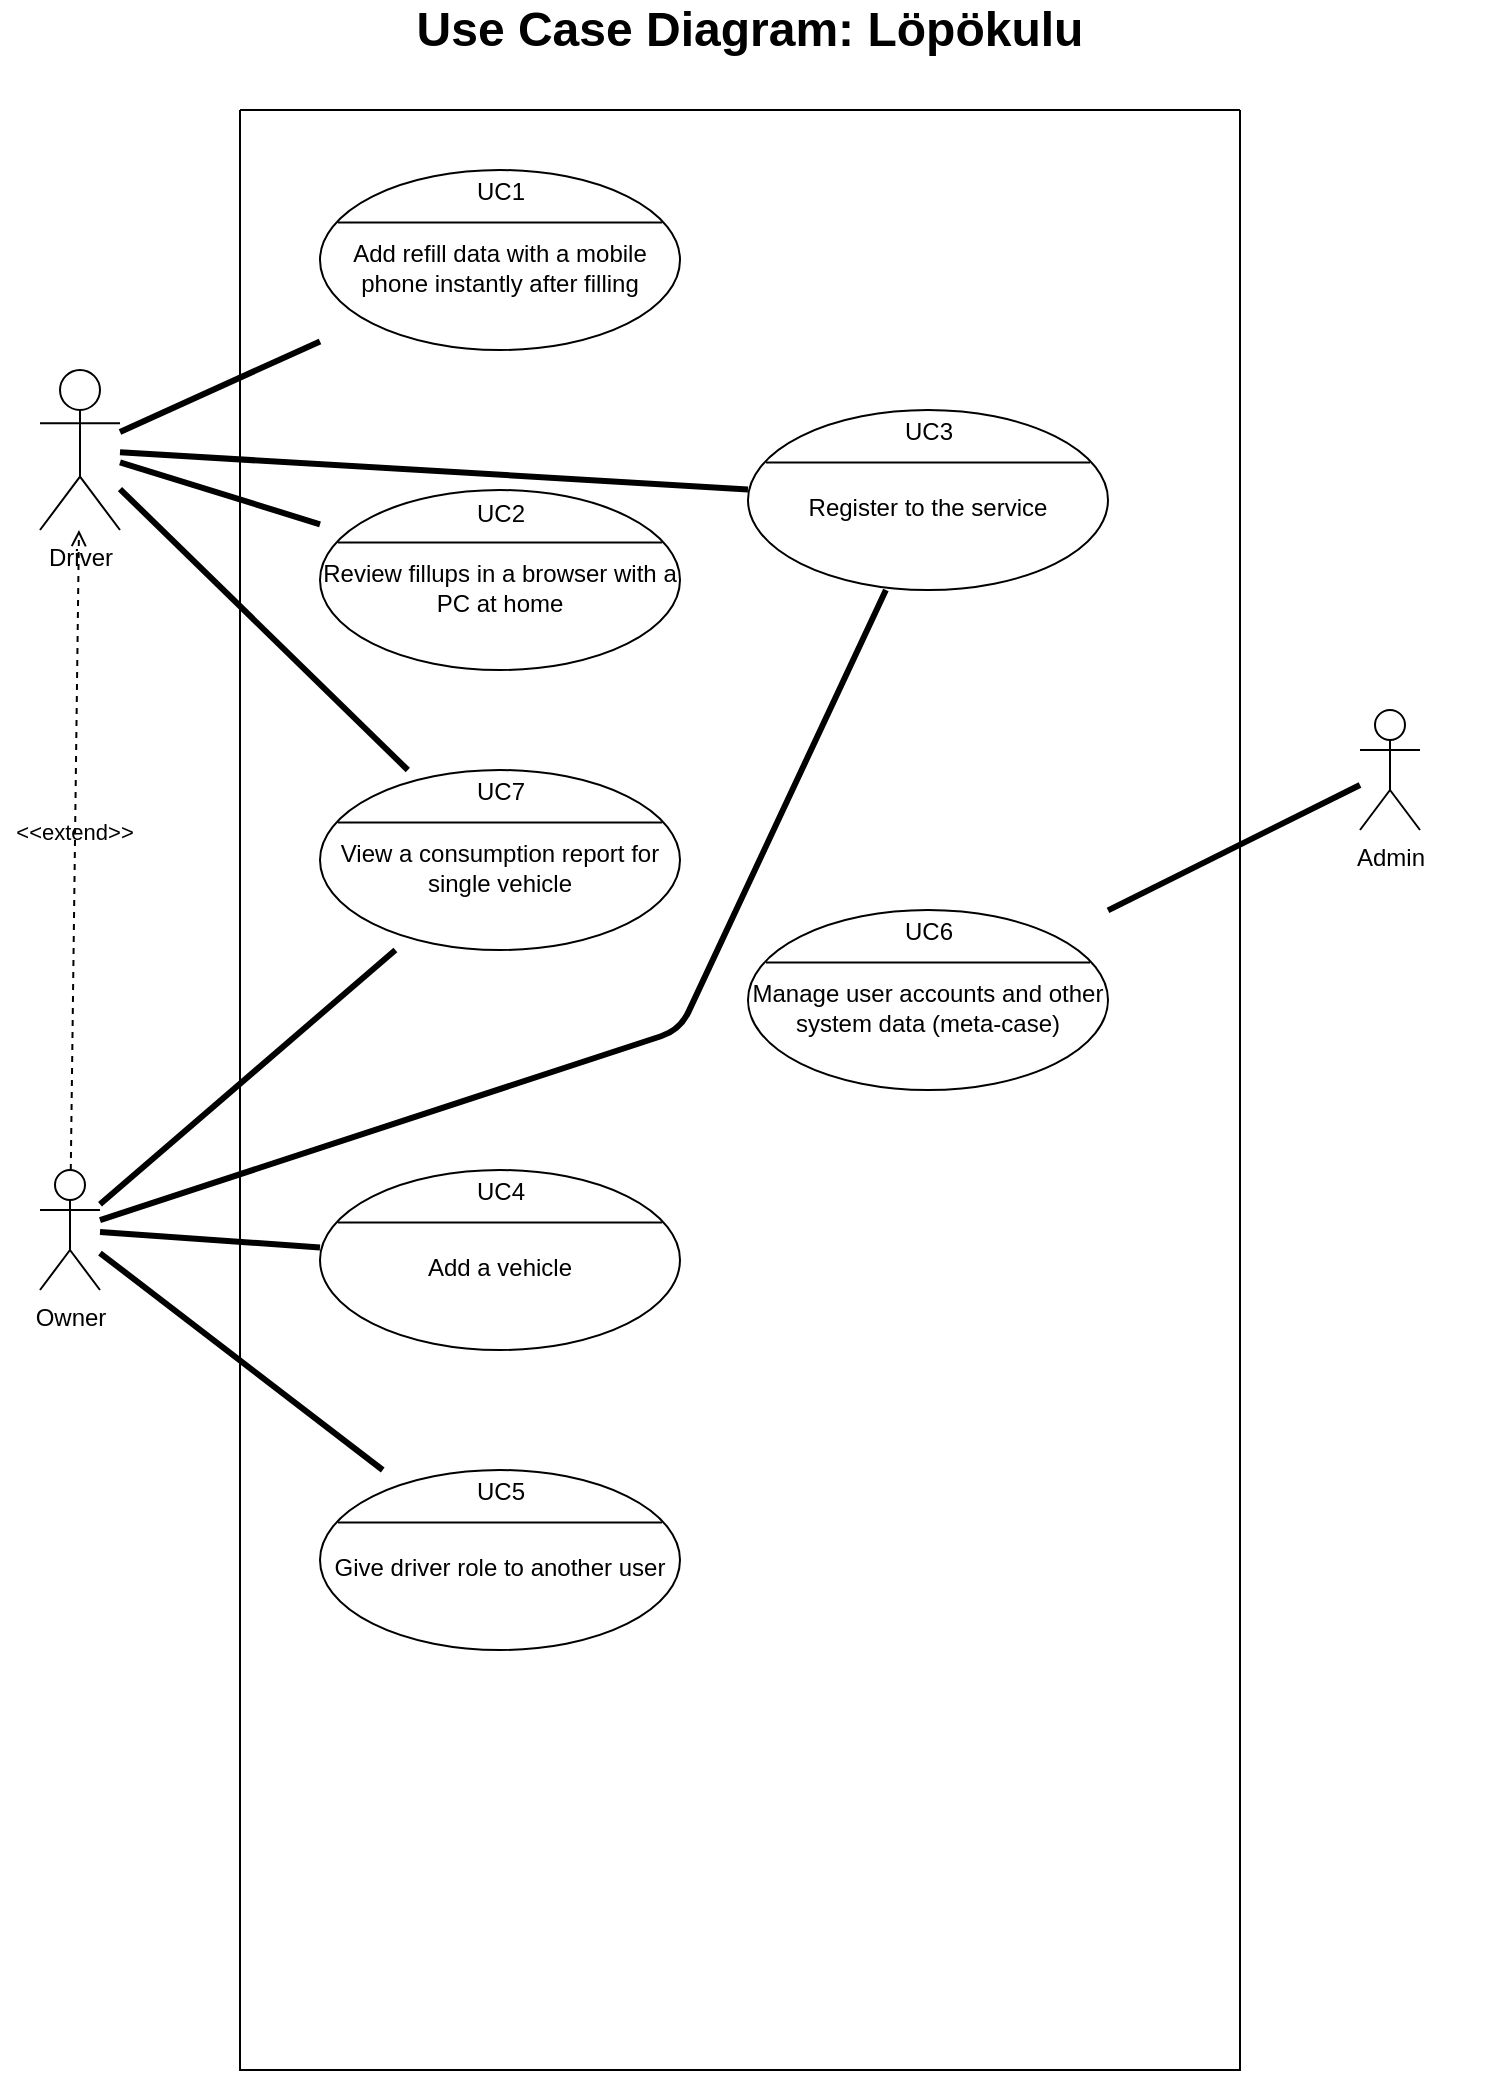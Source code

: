 <mxfile version="15.2.9" type="github">
  <diagram id="Hj7Q_Jciw4nzZQ8Qi_2c" name="Page-1">
    <mxGraphModel dx="1619" dy="1134" grid="1" gridSize="10" guides="1" tooltips="1" connect="1" arrows="1" fold="1" page="1" pageScale="1" pageWidth="827" pageHeight="1169" math="0" shadow="0">
      <root>
        <mxCell id="0" />
        <mxCell id="1" parent="0" />
        <mxCell id="A2cVZQFBHPuvANkPRbIw-1" value="" style="swimlane;startSize=0;" parent="1" vertex="1">
          <mxGeometry x="160" y="80" width="500" height="980" as="geometry" />
        </mxCell>
        <mxCell id="GTZ52rKqXmYIKtmkYB2n-2" value="" style="shape=ellipse;container=1;horizontal=1;horizontalStack=0;resizeParent=1;resizeParentMax=0;resizeLast=0;html=1;dashed=0;collapsible=0;" vertex="1" parent="A2cVZQFBHPuvANkPRbIw-1">
          <mxGeometry x="40" y="30" width="180" height="90" as="geometry" />
        </mxCell>
        <mxCell id="GTZ52rKqXmYIKtmkYB2n-3" value="UC1" style="html=1;strokeColor=none;fillColor=none;align=center;verticalAlign=middle;rotatable=0;" vertex="1" parent="GTZ52rKqXmYIKtmkYB2n-2">
          <mxGeometry width="180" height="22.5" as="geometry" />
        </mxCell>
        <mxCell id="GTZ52rKqXmYIKtmkYB2n-4" value="" style="line;strokeWidth=1;fillColor=none;rotatable=0;labelPosition=right;points=[];portConstraint=eastwest;dashed=0;resizeWidth=1;" vertex="1" parent="GTZ52rKqXmYIKtmkYB2n-2">
          <mxGeometry x="9" y="22.5" width="162" height="7.5" as="geometry" />
        </mxCell>
        <mxCell id="GTZ52rKqXmYIKtmkYB2n-5" value="Add refill data with a mobile phone instantly after filling" style="text;html=1;align=center;verticalAlign=middle;rotatable=0;whiteSpace=wrap;" vertex="1" parent="GTZ52rKqXmYIKtmkYB2n-2">
          <mxGeometry y="30.0" width="180" height="37.5" as="geometry" />
        </mxCell>
        <mxCell id="GTZ52rKqXmYIKtmkYB2n-8" value="" style="shape=ellipse;container=1;horizontal=1;horizontalStack=0;resizeParent=1;resizeParentMax=0;resizeLast=0;html=1;dashed=0;collapsible=0;" vertex="1" parent="A2cVZQFBHPuvANkPRbIw-1">
          <mxGeometry x="40" y="190" width="180" height="90" as="geometry" />
        </mxCell>
        <mxCell id="GTZ52rKqXmYIKtmkYB2n-9" value="UC2" style="html=1;strokeColor=none;fillColor=none;align=center;verticalAlign=middle;rotatable=0;" vertex="1" parent="GTZ52rKqXmYIKtmkYB2n-8">
          <mxGeometry y="1" width="180" height="22.5" as="geometry" />
        </mxCell>
        <mxCell id="GTZ52rKqXmYIKtmkYB2n-10" value="" style="line;strokeWidth=1;fillColor=none;rotatable=0;labelPosition=right;points=[];portConstraint=eastwest;dashed=0;resizeWidth=1;" vertex="1" parent="GTZ52rKqXmYIKtmkYB2n-8">
          <mxGeometry x="9" y="22.5" width="162" height="7.5" as="geometry" />
        </mxCell>
        <mxCell id="GTZ52rKqXmYIKtmkYB2n-11" value="Review fillups in a browser with a PC at home" style="text;html=1;align=center;verticalAlign=middle;rotatable=0;whiteSpace=wrap;" vertex="1" parent="GTZ52rKqXmYIKtmkYB2n-8">
          <mxGeometry y="30.0" width="180" height="37.5" as="geometry" />
        </mxCell>
        <mxCell id="GTZ52rKqXmYIKtmkYB2n-17" value="" style="shape=ellipse;container=1;horizontal=1;horizontalStack=0;resizeParent=1;resizeParentMax=0;resizeLast=0;html=1;dashed=0;collapsible=0;" vertex="1" parent="A2cVZQFBHPuvANkPRbIw-1">
          <mxGeometry x="254" y="150" width="180" height="90" as="geometry" />
        </mxCell>
        <mxCell id="GTZ52rKqXmYIKtmkYB2n-18" value="UC3" style="html=1;strokeColor=none;fillColor=none;align=center;verticalAlign=middle;rotatable=0;" vertex="1" parent="GTZ52rKqXmYIKtmkYB2n-17">
          <mxGeometry width="180" height="22.5" as="geometry" />
        </mxCell>
        <mxCell id="GTZ52rKqXmYIKtmkYB2n-19" value="" style="line;strokeWidth=1;fillColor=none;rotatable=0;labelPosition=right;points=[];portConstraint=eastwest;dashed=0;resizeWidth=1;" vertex="1" parent="GTZ52rKqXmYIKtmkYB2n-17">
          <mxGeometry x="9" y="22.5" width="162" height="7.5" as="geometry" />
        </mxCell>
        <mxCell id="GTZ52rKqXmYIKtmkYB2n-20" value="Register to the service" style="text;html=1;align=center;verticalAlign=middle;rotatable=0;whiteSpace=wrap;" vertex="1" parent="GTZ52rKqXmYIKtmkYB2n-17">
          <mxGeometry y="30.0" width="180" height="37.5" as="geometry" />
        </mxCell>
        <mxCell id="GTZ52rKqXmYIKtmkYB2n-21" value="" style="shape=ellipse;container=1;horizontal=1;horizontalStack=0;resizeParent=1;resizeParentMax=0;resizeLast=0;html=1;dashed=0;collapsible=0;" vertex="1" parent="A2cVZQFBHPuvANkPRbIw-1">
          <mxGeometry x="40" y="530" width="180" height="90" as="geometry" />
        </mxCell>
        <mxCell id="GTZ52rKqXmYIKtmkYB2n-22" value="UC4" style="html=1;strokeColor=none;fillColor=none;align=center;verticalAlign=middle;rotatable=0;" vertex="1" parent="GTZ52rKqXmYIKtmkYB2n-21">
          <mxGeometry width="180" height="22.5" as="geometry" />
        </mxCell>
        <mxCell id="GTZ52rKqXmYIKtmkYB2n-23" value="" style="line;strokeWidth=1;fillColor=none;rotatable=0;labelPosition=right;points=[];portConstraint=eastwest;dashed=0;resizeWidth=1;" vertex="1" parent="GTZ52rKqXmYIKtmkYB2n-21">
          <mxGeometry x="9" y="22.5" width="162" height="7.5" as="geometry" />
        </mxCell>
        <mxCell id="GTZ52rKqXmYIKtmkYB2n-24" value="Add a vehicle" style="text;html=1;align=center;verticalAlign=middle;rotatable=0;whiteSpace=wrap;" vertex="1" parent="GTZ52rKqXmYIKtmkYB2n-21">
          <mxGeometry y="30.0" width="180" height="37.5" as="geometry" />
        </mxCell>
        <mxCell id="GTZ52rKqXmYIKtmkYB2n-34" value="" style="shape=ellipse;container=1;horizontal=1;horizontalStack=0;resizeParent=1;resizeParentMax=0;resizeLast=0;html=1;dashed=0;collapsible=0;" vertex="1" parent="A2cVZQFBHPuvANkPRbIw-1">
          <mxGeometry x="40" y="680" width="180" height="90" as="geometry" />
        </mxCell>
        <mxCell id="GTZ52rKqXmYIKtmkYB2n-35" value="UC5" style="html=1;strokeColor=none;fillColor=none;align=center;verticalAlign=middle;rotatable=0;" vertex="1" parent="GTZ52rKqXmYIKtmkYB2n-34">
          <mxGeometry width="180" height="22.5" as="geometry" />
        </mxCell>
        <mxCell id="GTZ52rKqXmYIKtmkYB2n-36" value="" style="line;strokeWidth=1;fillColor=none;rotatable=0;labelPosition=right;points=[];portConstraint=eastwest;dashed=0;resizeWidth=1;" vertex="1" parent="GTZ52rKqXmYIKtmkYB2n-34">
          <mxGeometry x="9" y="22.5" width="162" height="7.5" as="geometry" />
        </mxCell>
        <mxCell id="GTZ52rKqXmYIKtmkYB2n-37" value="Give driver role to another user" style="text;html=1;align=center;verticalAlign=middle;rotatable=0;whiteSpace=wrap;" vertex="1" parent="GTZ52rKqXmYIKtmkYB2n-34">
          <mxGeometry y="30.0" width="180" height="37.5" as="geometry" />
        </mxCell>
        <mxCell id="GTZ52rKqXmYIKtmkYB2n-40" value="" style="shape=ellipse;container=1;horizontal=1;horizontalStack=0;resizeParent=1;resizeParentMax=0;resizeLast=0;html=1;dashed=0;collapsible=0;" vertex="1" parent="A2cVZQFBHPuvANkPRbIw-1">
          <mxGeometry x="254" y="400" width="180" height="90" as="geometry" />
        </mxCell>
        <mxCell id="GTZ52rKqXmYIKtmkYB2n-41" value="UC6" style="html=1;strokeColor=none;fillColor=none;align=center;verticalAlign=middle;rotatable=0;" vertex="1" parent="GTZ52rKqXmYIKtmkYB2n-40">
          <mxGeometry width="180" height="22.5" as="geometry" />
        </mxCell>
        <mxCell id="GTZ52rKqXmYIKtmkYB2n-42" value="" style="line;strokeWidth=1;fillColor=none;rotatable=0;labelPosition=right;points=[];portConstraint=eastwest;dashed=0;resizeWidth=1;" vertex="1" parent="GTZ52rKqXmYIKtmkYB2n-40">
          <mxGeometry x="9" y="22.5" width="162" height="7.5" as="geometry" />
        </mxCell>
        <mxCell id="GTZ52rKqXmYIKtmkYB2n-43" value="Manage user accounts and other system data (meta-case)" style="text;html=1;align=center;verticalAlign=middle;rotatable=0;whiteSpace=wrap;" vertex="1" parent="GTZ52rKqXmYIKtmkYB2n-40">
          <mxGeometry y="30.0" width="180" height="37.5" as="geometry" />
        </mxCell>
        <mxCell id="GTZ52rKqXmYIKtmkYB2n-1" value="Driver" style="shape=umlActor;verticalLabelPosition=bottom;verticalAlign=top;html=1;outlineConnect=0;" vertex="1" parent="1">
          <mxGeometry x="60" y="210" width="40" height="80" as="geometry" />
        </mxCell>
        <mxCell id="GTZ52rKqXmYIKtmkYB2n-7" value="" style="endArrow=none;startArrow=none;endFill=0;startFill=0;endSize=8;html=1;verticalAlign=bottom;labelBackgroundColor=none;strokeWidth=3;" edge="1" parent="1" source="GTZ52rKqXmYIKtmkYB2n-1" target="GTZ52rKqXmYIKtmkYB2n-2">
          <mxGeometry width="160" relative="1" as="geometry">
            <mxPoint x="270" y="580" as="sourcePoint" />
            <mxPoint x="430" y="580" as="targetPoint" />
          </mxGeometry>
        </mxCell>
        <mxCell id="GTZ52rKqXmYIKtmkYB2n-13" value="" style="endArrow=none;startArrow=none;endFill=0;startFill=0;endSize=8;html=1;verticalAlign=bottom;labelBackgroundColor=none;strokeWidth=3;" edge="1" parent="1" source="GTZ52rKqXmYIKtmkYB2n-1" target="GTZ52rKqXmYIKtmkYB2n-8">
          <mxGeometry width="160" relative="1" as="geometry">
            <mxPoint x="270" y="580" as="sourcePoint" />
            <mxPoint x="80" y="440" as="targetPoint" />
          </mxGeometry>
        </mxCell>
        <mxCell id="GTZ52rKqXmYIKtmkYB2n-16" value="&lt;font style=&quot;font-size: 24px&quot;&gt;&lt;b&gt;Use Case Diagram: Löpökulu&lt;/b&gt;&lt;/font&gt;" style="text;html=1;strokeColor=none;fillColor=none;align=center;verticalAlign=middle;whiteSpace=wrap;rounded=0;" vertex="1" parent="1">
          <mxGeometry x="40" y="30" width="750" height="20" as="geometry" />
        </mxCell>
        <mxCell id="GTZ52rKqXmYIKtmkYB2n-29" value="" style="endArrow=none;startArrow=none;endFill=0;startFill=0;endSize=8;html=1;verticalAlign=bottom;labelBackgroundColor=none;strokeWidth=3;" edge="1" parent="1" source="GTZ52rKqXmYIKtmkYB2n-1" target="GTZ52rKqXmYIKtmkYB2n-17">
          <mxGeometry width="160" relative="1" as="geometry">
            <mxPoint x="70" y="250" as="sourcePoint" />
            <mxPoint x="230" y="250" as="targetPoint" />
          </mxGeometry>
        </mxCell>
        <mxCell id="GTZ52rKqXmYIKtmkYB2n-31" value="" style="endArrow=none;startArrow=none;endFill=0;startFill=0;endSize=8;html=1;verticalAlign=bottom;labelBackgroundColor=none;strokeWidth=3;" edge="1" parent="1" source="GTZ52rKqXmYIKtmkYB2n-32" target="GTZ52rKqXmYIKtmkYB2n-21">
          <mxGeometry width="160" relative="1" as="geometry">
            <mxPoint x="330" y="580" as="sourcePoint" />
            <mxPoint x="490" y="580" as="targetPoint" />
          </mxGeometry>
        </mxCell>
        <mxCell id="GTZ52rKqXmYIKtmkYB2n-32" value="Owner" style="shape=umlActor;verticalLabelPosition=bottom;verticalAlign=top;html=1;outlineConnect=0;" vertex="1" parent="1">
          <mxGeometry x="60" y="610" width="30" height="60" as="geometry" />
        </mxCell>
        <mxCell id="GTZ52rKqXmYIKtmkYB2n-33" value="&amp;lt;&amp;lt;extend&amp;gt;&amp;gt;" style="html=1;verticalAlign=bottom;labelBackgroundColor=none;endArrow=open;endFill=0;dashed=1;" edge="1" parent="1" source="GTZ52rKqXmYIKtmkYB2n-32" target="GTZ52rKqXmYIKtmkYB2n-1">
          <mxGeometry width="160" relative="1" as="geometry">
            <mxPoint x="330" y="580" as="sourcePoint" />
            <mxPoint x="490" y="580" as="targetPoint" />
          </mxGeometry>
        </mxCell>
        <mxCell id="GTZ52rKqXmYIKtmkYB2n-38" value="" style="endArrow=none;startArrow=none;endFill=0;startFill=0;endSize=8;html=1;verticalAlign=bottom;labelBackgroundColor=none;strokeWidth=3;" edge="1" parent="1" source="GTZ52rKqXmYIKtmkYB2n-32" target="GTZ52rKqXmYIKtmkYB2n-34">
          <mxGeometry width="160" relative="1" as="geometry">
            <mxPoint x="130" y="930" as="sourcePoint" />
            <mxPoint x="290" y="930" as="targetPoint" />
          </mxGeometry>
        </mxCell>
        <mxCell id="GTZ52rKqXmYIKtmkYB2n-39" value="" style="endArrow=none;startArrow=none;endFill=0;startFill=0;endSize=8;html=1;verticalAlign=bottom;labelBackgroundColor=none;strokeWidth=3;" edge="1" parent="1" source="GTZ52rKqXmYIKtmkYB2n-32" target="GTZ52rKqXmYIKtmkYB2n-17">
          <mxGeometry width="160" relative="1" as="geometry">
            <mxPoint x="330" y="580" as="sourcePoint" />
            <mxPoint x="490" y="580" as="targetPoint" />
            <Array as="points">
              <mxPoint x="380" y="540" />
            </Array>
          </mxGeometry>
        </mxCell>
        <mxCell id="GTZ52rKqXmYIKtmkYB2n-44" value="Admin" style="shape=umlActor;verticalLabelPosition=bottom;verticalAlign=top;html=1;" vertex="1" parent="1">
          <mxGeometry x="720" y="380" width="30" height="60" as="geometry" />
        </mxCell>
        <mxCell id="GTZ52rKqXmYIKtmkYB2n-45" value="" style="endArrow=none;startArrow=none;endFill=0;startFill=0;endSize=8;html=1;verticalAlign=bottom;labelBackgroundColor=none;strokeWidth=3;" edge="1" parent="1" source="GTZ52rKqXmYIKtmkYB2n-44" target="GTZ52rKqXmYIKtmkYB2n-40">
          <mxGeometry width="160" relative="1" as="geometry">
            <mxPoint x="330" y="570" as="sourcePoint" />
            <mxPoint x="490" y="570" as="targetPoint" />
          </mxGeometry>
        </mxCell>
        <mxCell id="GTZ52rKqXmYIKtmkYB2n-46" value="" style="shape=ellipse;container=1;horizontal=1;horizontalStack=0;resizeParent=1;resizeParentMax=0;resizeLast=0;html=1;dashed=0;collapsible=0;" vertex="1" parent="1">
          <mxGeometry x="200" y="410" width="180" height="90" as="geometry" />
        </mxCell>
        <mxCell id="GTZ52rKqXmYIKtmkYB2n-47" value="UC7" style="html=1;strokeColor=none;fillColor=none;align=center;verticalAlign=middle;rotatable=0;" vertex="1" parent="GTZ52rKqXmYIKtmkYB2n-46">
          <mxGeometry width="180" height="22.5" as="geometry" />
        </mxCell>
        <mxCell id="GTZ52rKqXmYIKtmkYB2n-48" value="" style="line;strokeWidth=1;fillColor=none;rotatable=0;labelPosition=right;points=[];portConstraint=eastwest;dashed=0;resizeWidth=1;" vertex="1" parent="GTZ52rKqXmYIKtmkYB2n-46">
          <mxGeometry x="9" y="22.5" width="162" height="7.5" as="geometry" />
        </mxCell>
        <mxCell id="GTZ52rKqXmYIKtmkYB2n-49" value="View a consumption report for single vehicle" style="text;html=1;align=center;verticalAlign=middle;rotatable=0;whiteSpace=wrap;" vertex="1" parent="GTZ52rKqXmYIKtmkYB2n-46">
          <mxGeometry y="30.0" width="180" height="37.5" as="geometry" />
        </mxCell>
        <mxCell id="GTZ52rKqXmYIKtmkYB2n-50" value="" style="endArrow=none;startArrow=none;endFill=0;startFill=0;endSize=8;html=1;verticalAlign=bottom;labelBackgroundColor=none;strokeWidth=3;" edge="1" parent="1" source="GTZ52rKqXmYIKtmkYB2n-32" target="GTZ52rKqXmYIKtmkYB2n-46">
          <mxGeometry width="160" relative="1" as="geometry">
            <mxPoint x="330" y="560" as="sourcePoint" />
            <mxPoint x="490" y="560" as="targetPoint" />
          </mxGeometry>
        </mxCell>
        <mxCell id="GTZ52rKqXmYIKtmkYB2n-51" value="" style="endArrow=none;startArrow=none;endFill=0;startFill=0;endSize=8;html=1;verticalAlign=bottom;labelBackgroundColor=none;strokeWidth=3;" edge="1" parent="1" source="GTZ52rKqXmYIKtmkYB2n-1" target="GTZ52rKqXmYIKtmkYB2n-46">
          <mxGeometry width="160" relative="1" as="geometry">
            <mxPoint x="330" y="560" as="sourcePoint" />
            <mxPoint x="490" y="560" as="targetPoint" />
          </mxGeometry>
        </mxCell>
      </root>
    </mxGraphModel>
  </diagram>
</mxfile>
